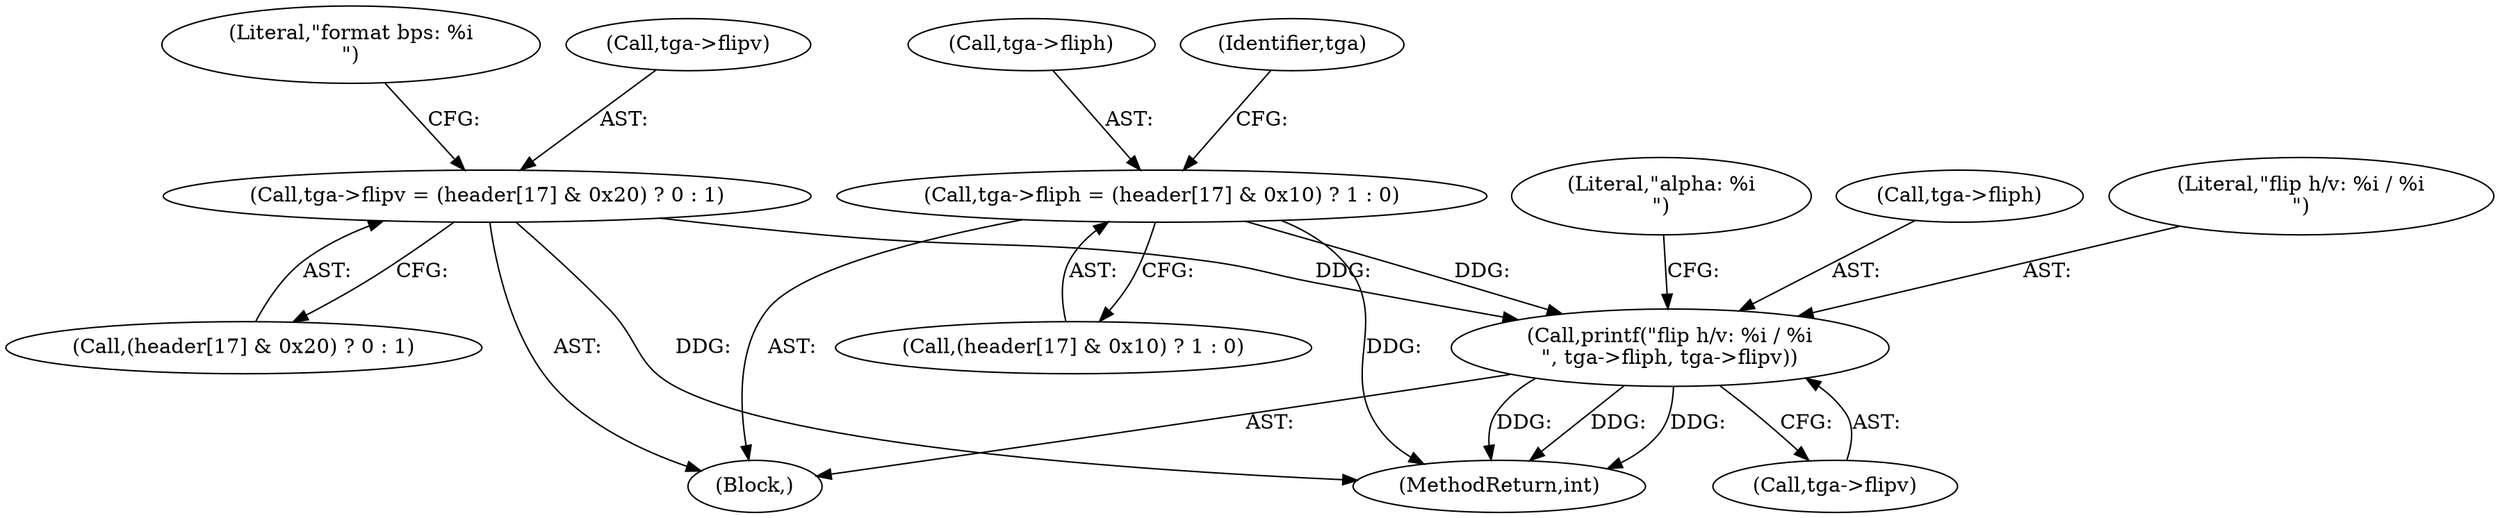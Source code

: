 digraph "0_libgd_10ef1dca63d62433fda13309b4a228782db823f7_0@pointer" {
"1000270" [label="(Call,printf(\"flip h/v: %i / %i\n\", tga->fliph, tga->flipv))"];
"1000241" [label="(Call,tga->fliph = (header[17] & 0x10) ? 1 : 0)"];
"1000253" [label="(Call,tga->flipv = (header[17] & 0x20) ? 0 : 1)"];
"1000271" [label="(Literal,\"flip h/v: %i / %i\n\")"];
"1000270" [label="(Call,printf(\"flip h/v: %i / %i\n\", tga->fliph, tga->flipv))"];
"1000241" [label="(Call,tga->fliph = (header[17] & 0x10) ? 1 : 0)"];
"1000266" [label="(Literal,\"format bps: %i\n\")"];
"1000253" [label="(Call,tga->flipv = (header[17] & 0x20) ? 0 : 1)"];
"1000275" [label="(Call,tga->flipv)"];
"1000374" [label="(MethodReturn,int)"];
"1000254" [label="(Call,tga->flipv)"];
"1000242" [label="(Call,tga->fliph)"];
"1000279" [label="(Literal,\"alpha: %i\n\")"];
"1000245" [label="(Call,(header[17] & 0x10) ? 1 : 0)"];
"1000255" [label="(Identifier,tga)"];
"1000272" [label="(Call,tga->fliph)"];
"1000257" [label="(Call,(header[17] & 0x20) ? 0 : 1)"];
"1000103" [label="(Block,)"];
"1000270" -> "1000103"  [label="AST: "];
"1000270" -> "1000275"  [label="CFG: "];
"1000271" -> "1000270"  [label="AST: "];
"1000272" -> "1000270"  [label="AST: "];
"1000275" -> "1000270"  [label="AST: "];
"1000279" -> "1000270"  [label="CFG: "];
"1000270" -> "1000374"  [label="DDG: "];
"1000270" -> "1000374"  [label="DDG: "];
"1000270" -> "1000374"  [label="DDG: "];
"1000241" -> "1000270"  [label="DDG: "];
"1000253" -> "1000270"  [label="DDG: "];
"1000241" -> "1000103"  [label="AST: "];
"1000241" -> "1000245"  [label="CFG: "];
"1000242" -> "1000241"  [label="AST: "];
"1000245" -> "1000241"  [label="AST: "];
"1000255" -> "1000241"  [label="CFG: "];
"1000241" -> "1000374"  [label="DDG: "];
"1000253" -> "1000103"  [label="AST: "];
"1000253" -> "1000257"  [label="CFG: "];
"1000254" -> "1000253"  [label="AST: "];
"1000257" -> "1000253"  [label="AST: "];
"1000266" -> "1000253"  [label="CFG: "];
"1000253" -> "1000374"  [label="DDG: "];
}
